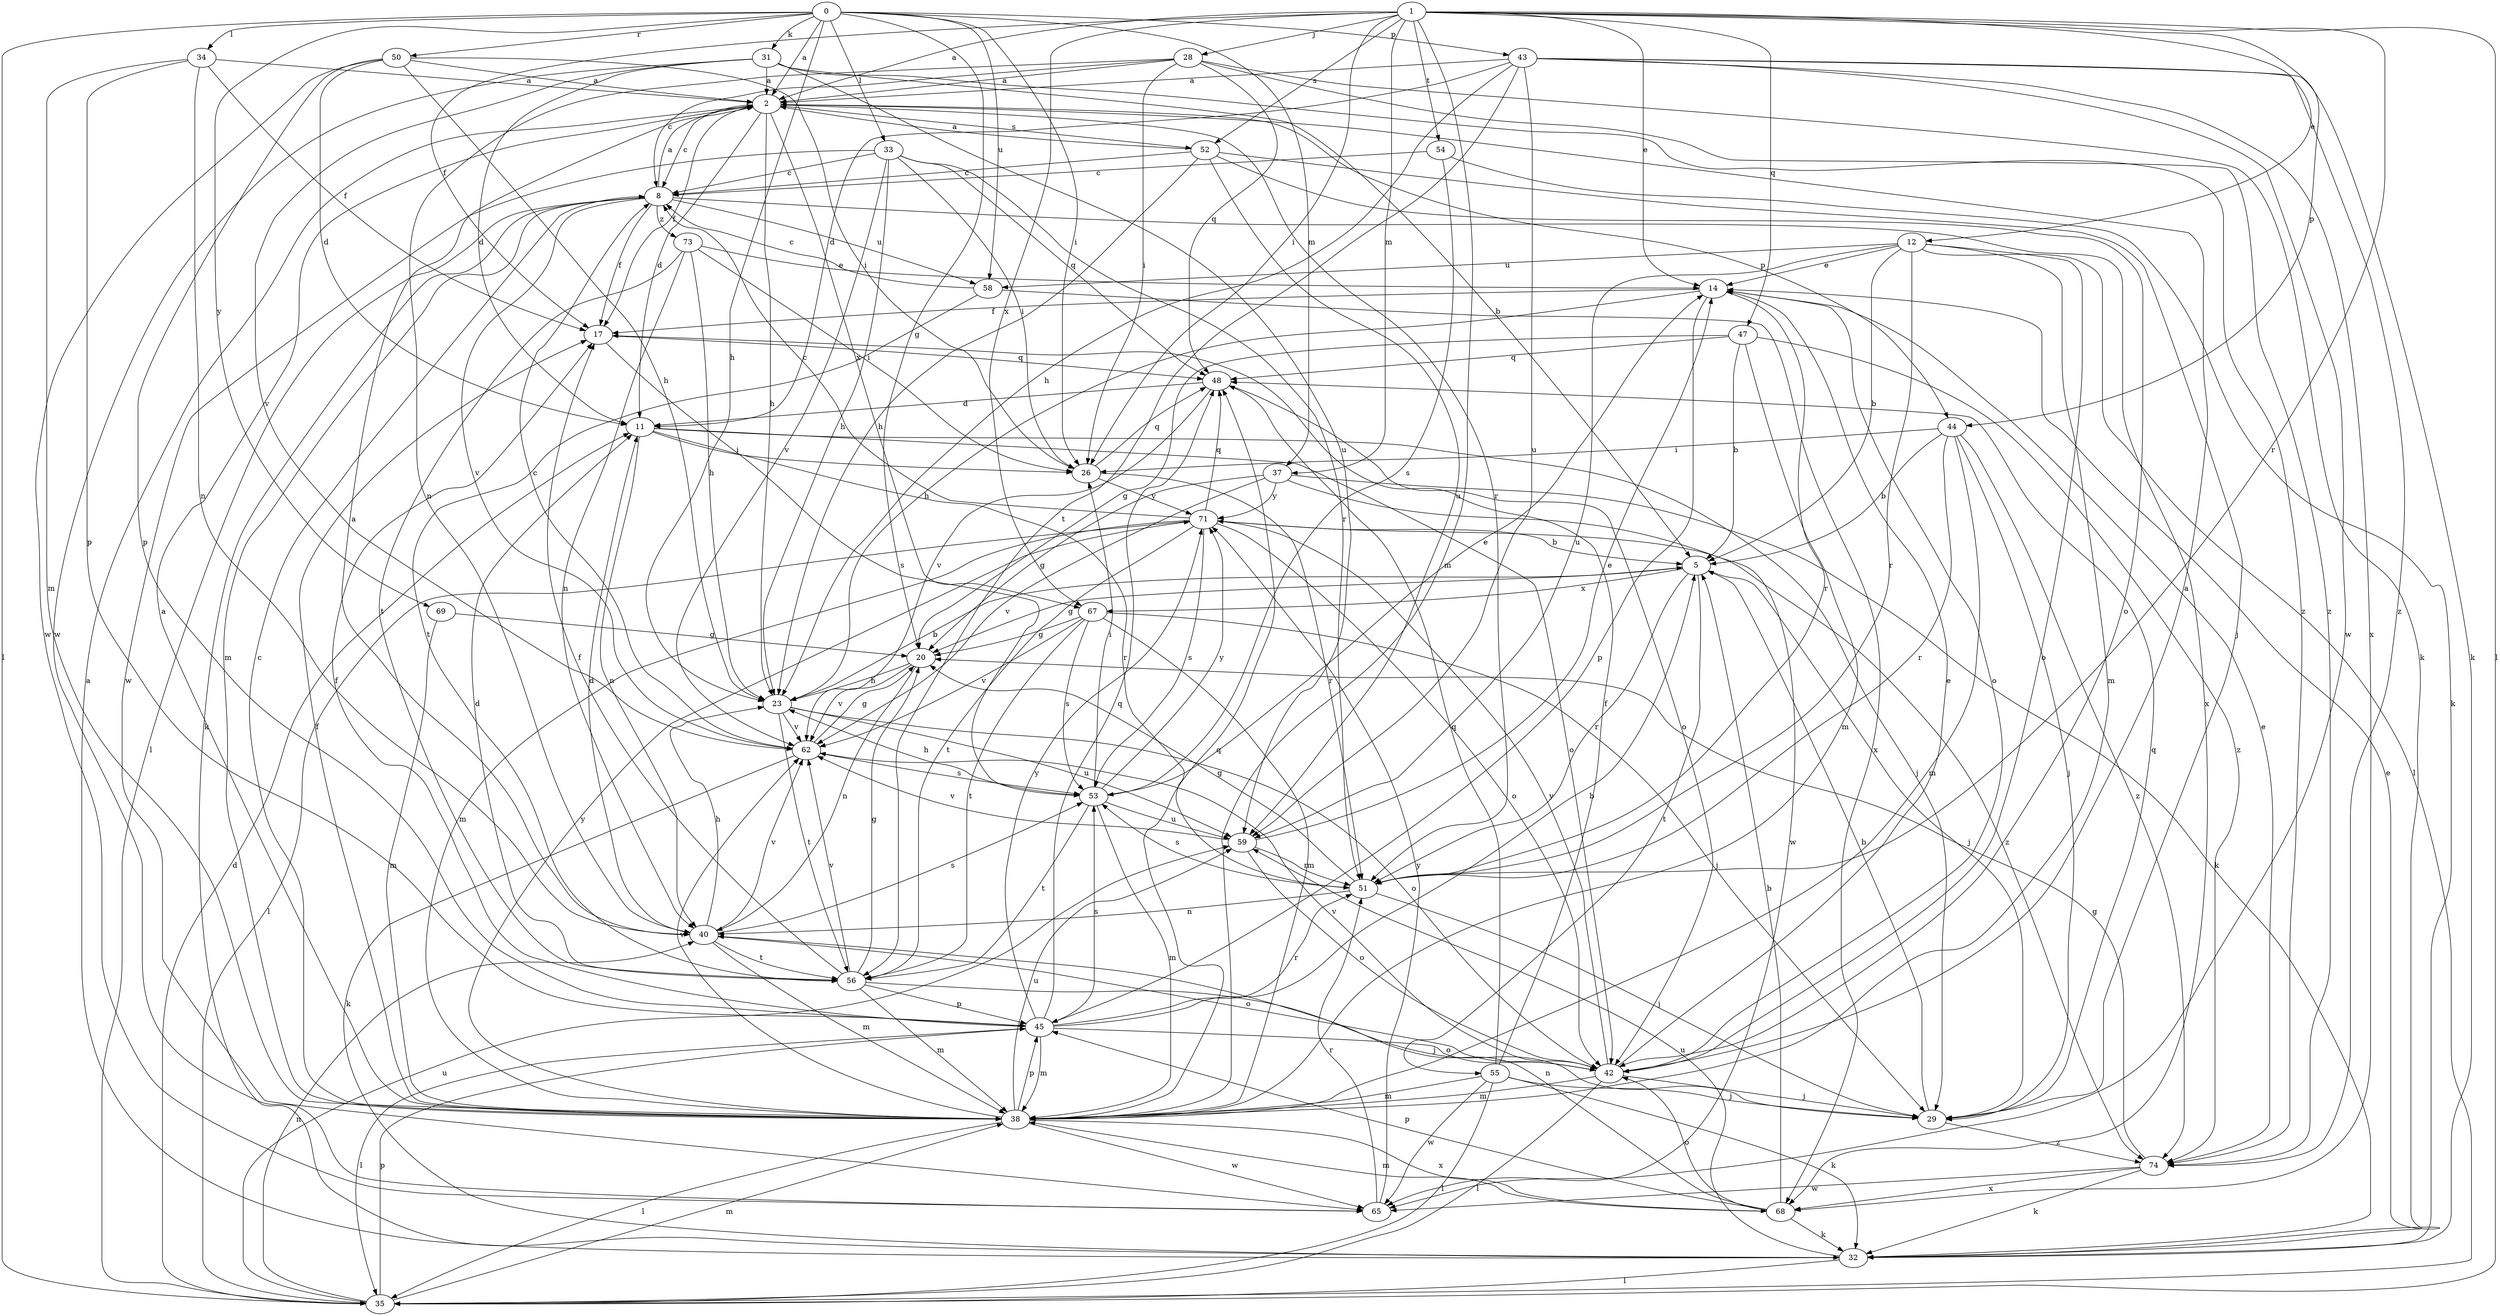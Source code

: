 strict digraph  {
0;
1;
2;
5;
8;
11;
12;
14;
17;
20;
23;
26;
28;
29;
31;
32;
33;
34;
35;
37;
38;
40;
42;
43;
44;
45;
47;
48;
50;
51;
52;
53;
54;
55;
56;
58;
59;
62;
65;
67;
68;
69;
71;
73;
74;
0 -> 2  [label=a];
0 -> 20  [label=g];
0 -> 23  [label=h];
0 -> 26  [label=i];
0 -> 31  [label=k];
0 -> 33  [label=l];
0 -> 34  [label=l];
0 -> 35  [label=l];
0 -> 37  [label=m];
0 -> 43  [label=p];
0 -> 50  [label=r];
0 -> 58  [label=u];
0 -> 69  [label=y];
1 -> 2  [label=a];
1 -> 12  [label=e];
1 -> 14  [label=e];
1 -> 17  [label=f];
1 -> 26  [label=i];
1 -> 28  [label=j];
1 -> 35  [label=l];
1 -> 37  [label=m];
1 -> 38  [label=m];
1 -> 44  [label=p];
1 -> 47  [label=q];
1 -> 51  [label=r];
1 -> 52  [label=s];
1 -> 54  [label=t];
1 -> 67  [label=x];
2 -> 8  [label=c];
2 -> 11  [label=d];
2 -> 17  [label=f];
2 -> 23  [label=h];
2 -> 44  [label=p];
2 -> 51  [label=r];
2 -> 52  [label=s];
2 -> 67  [label=x];
5 -> 20  [label=g];
5 -> 29  [label=j];
5 -> 51  [label=r];
5 -> 55  [label=t];
5 -> 67  [label=x];
8 -> 2  [label=a];
8 -> 17  [label=f];
8 -> 32  [label=k];
8 -> 35  [label=l];
8 -> 38  [label=m];
8 -> 58  [label=u];
8 -> 62  [label=v];
8 -> 68  [label=x];
8 -> 73  [label=z];
11 -> 26  [label=i];
11 -> 29  [label=j];
11 -> 40  [label=n];
11 -> 42  [label=o];
11 -> 51  [label=r];
12 -> 5  [label=b];
12 -> 14  [label=e];
12 -> 35  [label=l];
12 -> 38  [label=m];
12 -> 42  [label=o];
12 -> 51  [label=r];
12 -> 58  [label=u];
12 -> 59  [label=u];
14 -> 17  [label=f];
14 -> 23  [label=h];
14 -> 42  [label=o];
14 -> 45  [label=p];
14 -> 51  [label=r];
17 -> 48  [label=q];
17 -> 53  [label=s];
20 -> 23  [label=h];
20 -> 40  [label=n];
20 -> 62  [label=v];
23 -> 5  [label=b];
23 -> 42  [label=o];
23 -> 56  [label=t];
23 -> 59  [label=u];
23 -> 62  [label=v];
26 -> 48  [label=q];
26 -> 51  [label=r];
26 -> 71  [label=y];
28 -> 2  [label=a];
28 -> 8  [label=c];
28 -> 26  [label=i];
28 -> 32  [label=k];
28 -> 40  [label=n];
28 -> 48  [label=q];
28 -> 74  [label=z];
29 -> 5  [label=b];
29 -> 48  [label=q];
29 -> 74  [label=z];
31 -> 2  [label=a];
31 -> 5  [label=b];
31 -> 11  [label=d];
31 -> 59  [label=u];
31 -> 62  [label=v];
31 -> 65  [label=w];
31 -> 74  [label=z];
32 -> 2  [label=a];
32 -> 14  [label=e];
32 -> 35  [label=l];
32 -> 59  [label=u];
33 -> 8  [label=c];
33 -> 23  [label=h];
33 -> 26  [label=i];
33 -> 48  [label=q];
33 -> 51  [label=r];
33 -> 62  [label=v];
33 -> 65  [label=w];
34 -> 2  [label=a];
34 -> 17  [label=f];
34 -> 38  [label=m];
34 -> 40  [label=n];
34 -> 45  [label=p];
35 -> 11  [label=d];
35 -> 38  [label=m];
35 -> 40  [label=n];
35 -> 45  [label=p];
35 -> 59  [label=u];
37 -> 20  [label=g];
37 -> 32  [label=k];
37 -> 62  [label=v];
37 -> 65  [label=w];
37 -> 71  [label=y];
38 -> 2  [label=a];
38 -> 8  [label=c];
38 -> 17  [label=f];
38 -> 35  [label=l];
38 -> 45  [label=p];
38 -> 48  [label=q];
38 -> 59  [label=u];
38 -> 62  [label=v];
38 -> 65  [label=w];
38 -> 68  [label=x];
38 -> 71  [label=y];
40 -> 2  [label=a];
40 -> 11  [label=d];
40 -> 23  [label=h];
40 -> 38  [label=m];
40 -> 42  [label=o];
40 -> 53  [label=s];
40 -> 56  [label=t];
40 -> 62  [label=v];
42 -> 2  [label=a];
42 -> 14  [label=e];
42 -> 29  [label=j];
42 -> 35  [label=l];
42 -> 38  [label=m];
42 -> 62  [label=v];
42 -> 71  [label=y];
43 -> 2  [label=a];
43 -> 11  [label=d];
43 -> 23  [label=h];
43 -> 32  [label=k];
43 -> 56  [label=t];
43 -> 59  [label=u];
43 -> 65  [label=w];
43 -> 68  [label=x];
43 -> 74  [label=z];
44 -> 5  [label=b];
44 -> 26  [label=i];
44 -> 29  [label=j];
44 -> 38  [label=m];
44 -> 51  [label=r];
44 -> 74  [label=z];
45 -> 5  [label=b];
45 -> 17  [label=f];
45 -> 35  [label=l];
45 -> 38  [label=m];
45 -> 42  [label=o];
45 -> 48  [label=q];
45 -> 51  [label=r];
45 -> 53  [label=s];
45 -> 71  [label=y];
47 -> 5  [label=b];
47 -> 20  [label=g];
47 -> 38  [label=m];
47 -> 48  [label=q];
47 -> 74  [label=z];
48 -> 11  [label=d];
48 -> 42  [label=o];
48 -> 62  [label=v];
50 -> 2  [label=a];
50 -> 11  [label=d];
50 -> 23  [label=h];
50 -> 26  [label=i];
50 -> 45  [label=p];
50 -> 65  [label=w];
51 -> 20  [label=g];
51 -> 29  [label=j];
51 -> 40  [label=n];
51 -> 53  [label=s];
52 -> 2  [label=a];
52 -> 8  [label=c];
52 -> 23  [label=h];
52 -> 29  [label=j];
52 -> 42  [label=o];
52 -> 59  [label=u];
53 -> 14  [label=e];
53 -> 23  [label=h];
53 -> 26  [label=i];
53 -> 38  [label=m];
53 -> 56  [label=t];
53 -> 59  [label=u];
53 -> 71  [label=y];
54 -> 8  [label=c];
54 -> 32  [label=k];
54 -> 53  [label=s];
55 -> 17  [label=f];
55 -> 29  [label=j];
55 -> 32  [label=k];
55 -> 35  [label=l];
55 -> 38  [label=m];
55 -> 48  [label=q];
55 -> 65  [label=w];
56 -> 11  [label=d];
56 -> 17  [label=f];
56 -> 20  [label=g];
56 -> 29  [label=j];
56 -> 38  [label=m];
56 -> 45  [label=p];
56 -> 62  [label=v];
58 -> 8  [label=c];
58 -> 56  [label=t];
58 -> 68  [label=x];
59 -> 14  [label=e];
59 -> 42  [label=o];
59 -> 51  [label=r];
59 -> 62  [label=v];
62 -> 8  [label=c];
62 -> 20  [label=g];
62 -> 32  [label=k];
62 -> 53  [label=s];
65 -> 51  [label=r];
65 -> 71  [label=y];
67 -> 20  [label=g];
67 -> 29  [label=j];
67 -> 38  [label=m];
67 -> 53  [label=s];
67 -> 56  [label=t];
67 -> 62  [label=v];
68 -> 5  [label=b];
68 -> 32  [label=k];
68 -> 38  [label=m];
68 -> 40  [label=n];
68 -> 42  [label=o];
68 -> 45  [label=p];
69 -> 20  [label=g];
69 -> 38  [label=m];
71 -> 5  [label=b];
71 -> 8  [label=c];
71 -> 35  [label=l];
71 -> 38  [label=m];
71 -> 42  [label=o];
71 -> 48  [label=q];
71 -> 53  [label=s];
71 -> 56  [label=t];
71 -> 74  [label=z];
73 -> 14  [label=e];
73 -> 23  [label=h];
73 -> 26  [label=i];
73 -> 40  [label=n];
73 -> 56  [label=t];
74 -> 14  [label=e];
74 -> 20  [label=g];
74 -> 32  [label=k];
74 -> 65  [label=w];
74 -> 68  [label=x];
}
